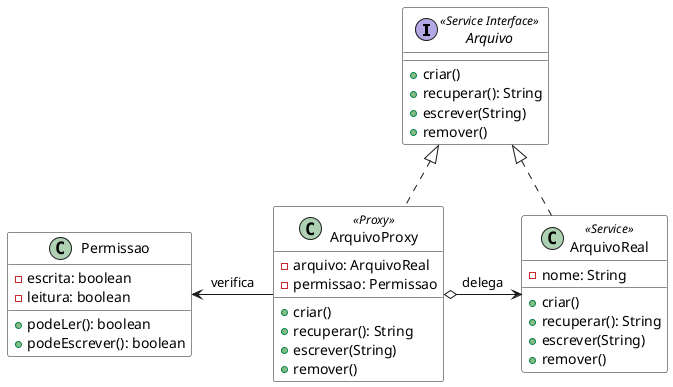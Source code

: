 @startuml
skinparam ClassBackgroundColor white
interface Arquivo <<Service Interface>> {
    + criar()
    + recuperar(): String
    + escrever(String)
    + remover()
}

class ArquivoReal <<Service>> implements Arquivo {
    - nome: String
    + criar()
    + recuperar(): String
    + escrever(String)
    + remover()
}

class ArquivoProxy <<Proxy>> implements Arquivo {
    - arquivo: ArquivoReal
    - permissao: Permissao
    + criar()
    + recuperar(): String
    + escrever(String)
    + remover()
}

class Permissao {
    - escrita: boolean
    - leitura: boolean
    + podeLer(): boolean
    + podeEscrever(): boolean
}

ArquivoProxy o-r-> ArquivoReal : delega
ArquivoProxy -l-> Permissao : verifica
@enduml